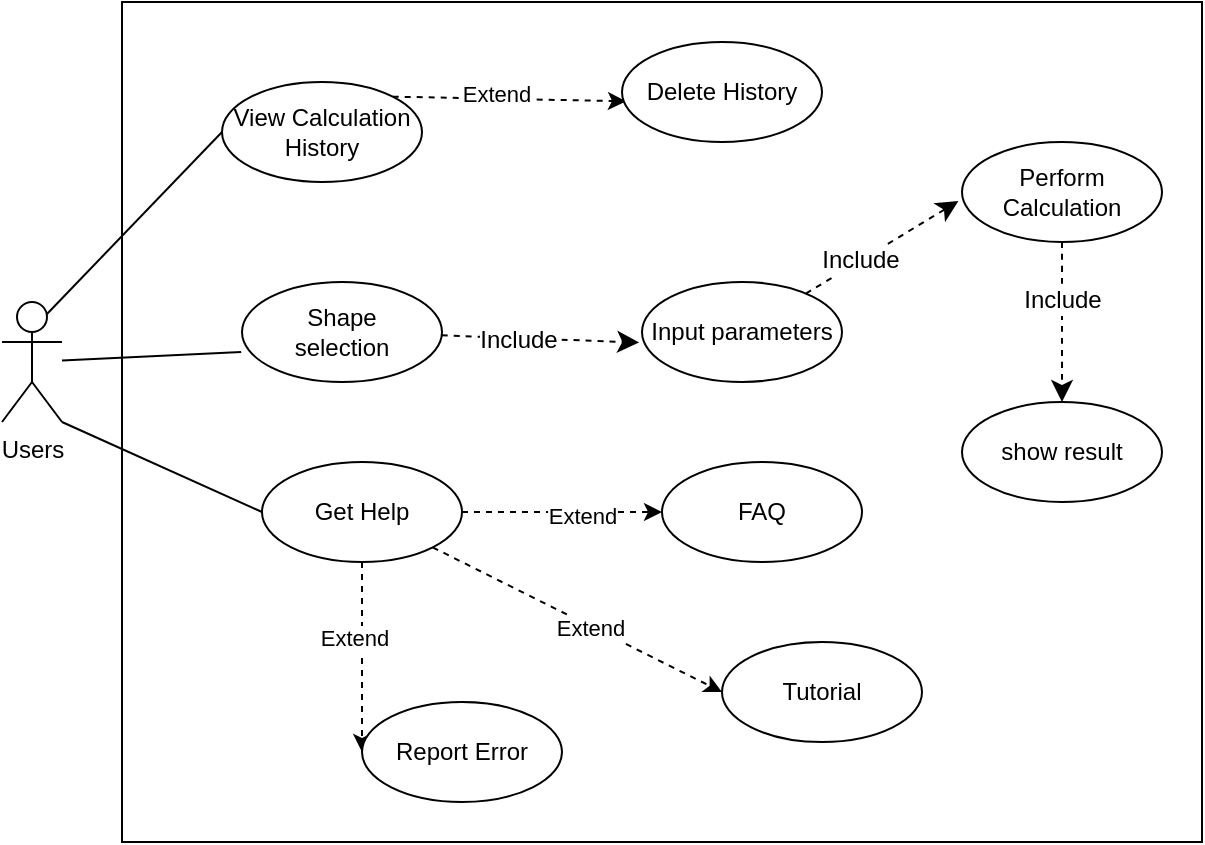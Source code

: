 <mxfile version="24.3.1" type="github">
  <diagram name="Page-1" id="t4HRLm75Le_mxX46TRCD">
    <mxGraphModel dx="989" dy="567" grid="1" gridSize="10" guides="1" tooltips="1" connect="1" arrows="1" fold="1" page="1" pageScale="1" pageWidth="850" pageHeight="1100" math="0" shadow="0">
      <root>
        <mxCell id="0" />
        <mxCell id="1" parent="0" />
        <mxCell id="yEffb6zgSFN-hBcuX7Nb-13" style="rounded=0;orthogonalLoop=1;jettySize=auto;html=1;exitX=0.75;exitY=0.1;exitDx=0;exitDy=0;exitPerimeter=0;entryX=0;entryY=0.5;entryDx=0;entryDy=0;endArrow=none;endFill=0;" parent="1" source="yEffb6zgSFN-hBcuX7Nb-1" target="yEffb6zgSFN-hBcuX7Nb-4" edge="1">
          <mxGeometry relative="1" as="geometry" />
        </mxCell>
        <mxCell id="yEffb6zgSFN-hBcuX7Nb-14" style="rounded=0;orthogonalLoop=1;jettySize=auto;html=1;exitX=1;exitY=1;exitDx=0;exitDy=0;exitPerimeter=0;entryX=0;entryY=0.5;entryDx=0;entryDy=0;endArrow=none;endFill=0;" parent="1" source="yEffb6zgSFN-hBcuX7Nb-1" target="yEffb6zgSFN-hBcuX7Nb-6" edge="1">
          <mxGeometry relative="1" as="geometry" />
        </mxCell>
        <mxCell id="yEffb6zgSFN-hBcuX7Nb-1" value="Users" style="shape=umlActor;verticalLabelPosition=bottom;verticalAlign=top;html=1;" parent="1" vertex="1">
          <mxGeometry x="50" y="280" width="30" height="60" as="geometry" />
        </mxCell>
        <mxCell id="yEffb6zgSFN-hBcuX7Nb-3" value="Perform Calculation" style="ellipse;whiteSpace=wrap;html=1;" parent="1" vertex="1">
          <mxGeometry x="530" y="200" width="100" height="50" as="geometry" />
        </mxCell>
        <mxCell id="yEffb6zgSFN-hBcuX7Nb-15" style="rounded=0;orthogonalLoop=1;jettySize=auto;html=1;exitX=1;exitY=0;exitDx=0;exitDy=0;dashed=1;entryX=0.02;entryY=0.593;entryDx=0;entryDy=0;entryPerimeter=0;" parent="1" source="yEffb6zgSFN-hBcuX7Nb-4" target="yEffb6zgSFN-hBcuX7Nb-5" edge="1">
          <mxGeometry relative="1" as="geometry">
            <mxPoint x="420" y="140" as="targetPoint" />
          </mxGeometry>
        </mxCell>
        <mxCell id="yEffb6zgSFN-hBcuX7Nb-18" value="Extend" style="edgeLabel;html=1;align=center;verticalAlign=middle;resizable=0;points=[];" parent="yEffb6zgSFN-hBcuX7Nb-15" vertex="1" connectable="0">
          <mxGeometry x="-0.355" relative="1" as="geometry">
            <mxPoint x="14" y="-2" as="offset" />
          </mxGeometry>
        </mxCell>
        <mxCell id="yEffb6zgSFN-hBcuX7Nb-4" value="View Calculation History" style="ellipse;whiteSpace=wrap;html=1;" parent="1" vertex="1">
          <mxGeometry x="160" y="170" width="100" height="50" as="geometry" />
        </mxCell>
        <mxCell id="yEffb6zgSFN-hBcuX7Nb-5" value="Delete History" style="ellipse;whiteSpace=wrap;html=1;" parent="1" vertex="1">
          <mxGeometry x="360" y="150" width="100" height="50" as="geometry" />
        </mxCell>
        <mxCell id="yEffb6zgSFN-hBcuX7Nb-16" style="rounded=0;orthogonalLoop=1;jettySize=auto;html=1;exitX=1;exitY=0.5;exitDx=0;exitDy=0;entryX=0;entryY=0.5;entryDx=0;entryDy=0;dashed=1;" parent="1" source="yEffb6zgSFN-hBcuX7Nb-6" target="yEffb6zgSFN-hBcuX7Nb-7" edge="1">
          <mxGeometry relative="1" as="geometry" />
        </mxCell>
        <mxCell id="yEffb6zgSFN-hBcuX7Nb-19" value="Extend" style="edgeLabel;html=1;align=center;verticalAlign=middle;resizable=0;points=[];" parent="yEffb6zgSFN-hBcuX7Nb-16" vertex="1" connectable="0">
          <mxGeometry x="0.193" y="-2" relative="1" as="geometry">
            <mxPoint as="offset" />
          </mxGeometry>
        </mxCell>
        <mxCell id="yEffb6zgSFN-hBcuX7Nb-17" style="rounded=0;orthogonalLoop=1;jettySize=auto;html=1;exitX=1;exitY=1;exitDx=0;exitDy=0;entryX=0;entryY=0.5;entryDx=0;entryDy=0;dashed=1;" parent="1" source="yEffb6zgSFN-hBcuX7Nb-6" target="yEffb6zgSFN-hBcuX7Nb-8" edge="1">
          <mxGeometry relative="1" as="geometry" />
        </mxCell>
        <mxCell id="yEffb6zgSFN-hBcuX7Nb-20" value="Extend" style="edgeLabel;html=1;align=center;verticalAlign=middle;resizable=0;points=[];" parent="yEffb6zgSFN-hBcuX7Nb-17" vertex="1" connectable="0">
          <mxGeometry x="0.094" y="-1" relative="1" as="geometry">
            <mxPoint as="offset" />
          </mxGeometry>
        </mxCell>
        <mxCell id="yEffb6zgSFN-hBcuX7Nb-22" style="rounded=0;orthogonalLoop=1;jettySize=auto;html=1;exitX=0.5;exitY=1;exitDx=0;exitDy=0;entryX=0;entryY=0.5;entryDx=0;entryDy=0;dashed=1;" parent="1" source="yEffb6zgSFN-hBcuX7Nb-6" target="yEffb6zgSFN-hBcuX7Nb-21" edge="1">
          <mxGeometry relative="1" as="geometry" />
        </mxCell>
        <mxCell id="yEffb6zgSFN-hBcuX7Nb-23" value="Extend" style="edgeLabel;html=1;align=center;verticalAlign=middle;resizable=0;points=[];" parent="yEffb6zgSFN-hBcuX7Nb-22" vertex="1" connectable="0">
          <mxGeometry x="-0.2" y="-4" relative="1" as="geometry">
            <mxPoint as="offset" />
          </mxGeometry>
        </mxCell>
        <mxCell id="yEffb6zgSFN-hBcuX7Nb-6" value="Get Help" style="ellipse;whiteSpace=wrap;html=1;" parent="1" vertex="1">
          <mxGeometry x="180" y="360" width="100" height="50" as="geometry" />
        </mxCell>
        <mxCell id="yEffb6zgSFN-hBcuX7Nb-7" value="FAQ" style="ellipse;whiteSpace=wrap;html=1;" parent="1" vertex="1">
          <mxGeometry x="380" y="360" width="100" height="50" as="geometry" />
        </mxCell>
        <mxCell id="yEffb6zgSFN-hBcuX7Nb-8" value="Tutorial" style="ellipse;whiteSpace=wrap;html=1;" parent="1" vertex="1">
          <mxGeometry x="410" y="450" width="100" height="50" as="geometry" />
        </mxCell>
        <mxCell id="yEffb6zgSFN-hBcuX7Nb-21" value="Report Error" style="ellipse;whiteSpace=wrap;html=1;" parent="1" vertex="1">
          <mxGeometry x="230" y="480" width="100" height="50" as="geometry" />
        </mxCell>
        <mxCell id="SE2qRpJzuq0Dq6JYVyxK-18" style="edgeStyle=none;curved=1;rounded=0;orthogonalLoop=1;jettySize=auto;html=1;entryX=-0.018;entryY=0.591;entryDx=0;entryDy=0;entryPerimeter=0;fontSize=12;startSize=8;endSize=8;dashed=1;" edge="1" parent="1" source="SE2qRpJzuq0Dq6JYVyxK-21" target="yEffb6zgSFN-hBcuX7Nb-3">
          <mxGeometry relative="1" as="geometry" />
        </mxCell>
        <mxCell id="SE2qRpJzuq0Dq6JYVyxK-24" value="Include" style="edgeLabel;html=1;align=center;verticalAlign=middle;resizable=0;points=[];fontSize=12;" vertex="1" connectable="0" parent="SE2qRpJzuq0Dq6JYVyxK-18">
          <mxGeometry x="-0.279" y="1" relative="1" as="geometry">
            <mxPoint as="offset" />
          </mxGeometry>
        </mxCell>
        <mxCell id="SE2qRpJzuq0Dq6JYVyxK-20" value="" style="edgeStyle=none;curved=1;rounded=0;orthogonalLoop=1;jettySize=auto;html=1;entryX=-0.004;entryY=0.7;entryDx=0;entryDy=0;entryPerimeter=0;fontSize=12;startSize=8;endSize=8;endArrow=none;endFill=0;" edge="1" parent="1" source="yEffb6zgSFN-hBcuX7Nb-1" target="SE2qRpJzuq0Dq6JYVyxK-19">
          <mxGeometry relative="1" as="geometry">
            <mxPoint x="120" y="309" as="sourcePoint" />
            <mxPoint x="375" y="295" as="targetPoint" />
          </mxGeometry>
        </mxCell>
        <mxCell id="SE2qRpJzuq0Dq6JYVyxK-19" value="Shape&lt;div&gt;selection&lt;/div&gt;" style="ellipse;whiteSpace=wrap;html=1;" vertex="1" parent="1">
          <mxGeometry x="170" y="270" width="100" height="50" as="geometry" />
        </mxCell>
        <mxCell id="SE2qRpJzuq0Dq6JYVyxK-22" value="" style="edgeStyle=none;curved=1;rounded=0;orthogonalLoop=1;jettySize=auto;html=1;entryX=-0.014;entryY=0.605;entryDx=0;entryDy=0;entryPerimeter=0;fontSize=12;startSize=8;endSize=8;dashed=1;" edge="1" parent="1" source="SE2qRpJzuq0Dq6JYVyxK-19" target="SE2qRpJzuq0Dq6JYVyxK-21">
          <mxGeometry relative="1" as="geometry">
            <mxPoint x="270" y="294" as="sourcePoint" />
            <mxPoint x="470" y="290" as="targetPoint" />
          </mxGeometry>
        </mxCell>
        <mxCell id="SE2qRpJzuq0Dq6JYVyxK-23" value="Include" style="edgeLabel;html=1;align=center;verticalAlign=middle;resizable=0;points=[];fontSize=12;" vertex="1" connectable="0" parent="SE2qRpJzuq0Dq6JYVyxK-22">
          <mxGeometry x="-0.245" y="-1" relative="1" as="geometry">
            <mxPoint as="offset" />
          </mxGeometry>
        </mxCell>
        <mxCell id="SE2qRpJzuq0Dq6JYVyxK-21" value="Input parameters" style="ellipse;whiteSpace=wrap;html=1;" vertex="1" parent="1">
          <mxGeometry x="370" y="270" width="100" height="50" as="geometry" />
        </mxCell>
        <mxCell id="SE2qRpJzuq0Dq6JYVyxK-25" value="show result" style="ellipse;whiteSpace=wrap;html=1;" vertex="1" parent="1">
          <mxGeometry x="530" y="330" width="100" height="50" as="geometry" />
        </mxCell>
        <mxCell id="SE2qRpJzuq0Dq6JYVyxK-26" style="edgeStyle=none;curved=1;rounded=0;orthogonalLoop=1;jettySize=auto;html=1;entryX=0.5;entryY=0;entryDx=0;entryDy=0;fontSize=12;startSize=8;endSize=8;dashed=1;" edge="1" parent="1" source="yEffb6zgSFN-hBcuX7Nb-3" target="SE2qRpJzuq0Dq6JYVyxK-25">
          <mxGeometry relative="1" as="geometry" />
        </mxCell>
        <mxCell id="SE2qRpJzuq0Dq6JYVyxK-27" value="Include" style="edgeLabel;html=1;align=center;verticalAlign=middle;resizable=0;points=[];fontSize=12;" vertex="1" connectable="0" parent="SE2qRpJzuq0Dq6JYVyxK-26">
          <mxGeometry x="-0.287" relative="1" as="geometry">
            <mxPoint as="offset" />
          </mxGeometry>
        </mxCell>
        <mxCell id="SE2qRpJzuq0Dq6JYVyxK-28" value="" style="rounded=0;whiteSpace=wrap;html=1;fillColor=none;" vertex="1" parent="1">
          <mxGeometry x="110" y="130" width="540" height="420" as="geometry" />
        </mxCell>
      </root>
    </mxGraphModel>
  </diagram>
</mxfile>
